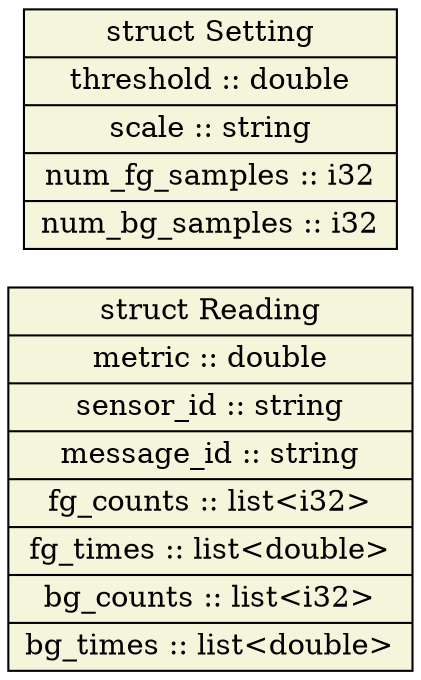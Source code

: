 digraph "golf_algorithm" {
node [style=filled, shape=record];
edge [arrowsize=0.5];
rankdir=LR
node [fillcolor=beige];
Reading [label="struct Reading|<field_metric>metric :: double|<field_sensor_id>sensor_id :: string|<field_message_id>message_id :: string|<field_fg_counts>fg_counts :: list\<i32\>|<field_fg_times>fg_times :: list\<double\>|<field_bg_counts>bg_counts :: list\<i32\>|<field_bg_times>bg_times :: list\<double\>"];
node [fillcolor=beige];
Setting [label="struct Setting|<field_threshold>threshold :: double|<field_scale>scale :: string|<field_num_fg_samples>num_fg_samples :: i32|<field_num_bg_samples>num_bg_samples :: i32"];
}
